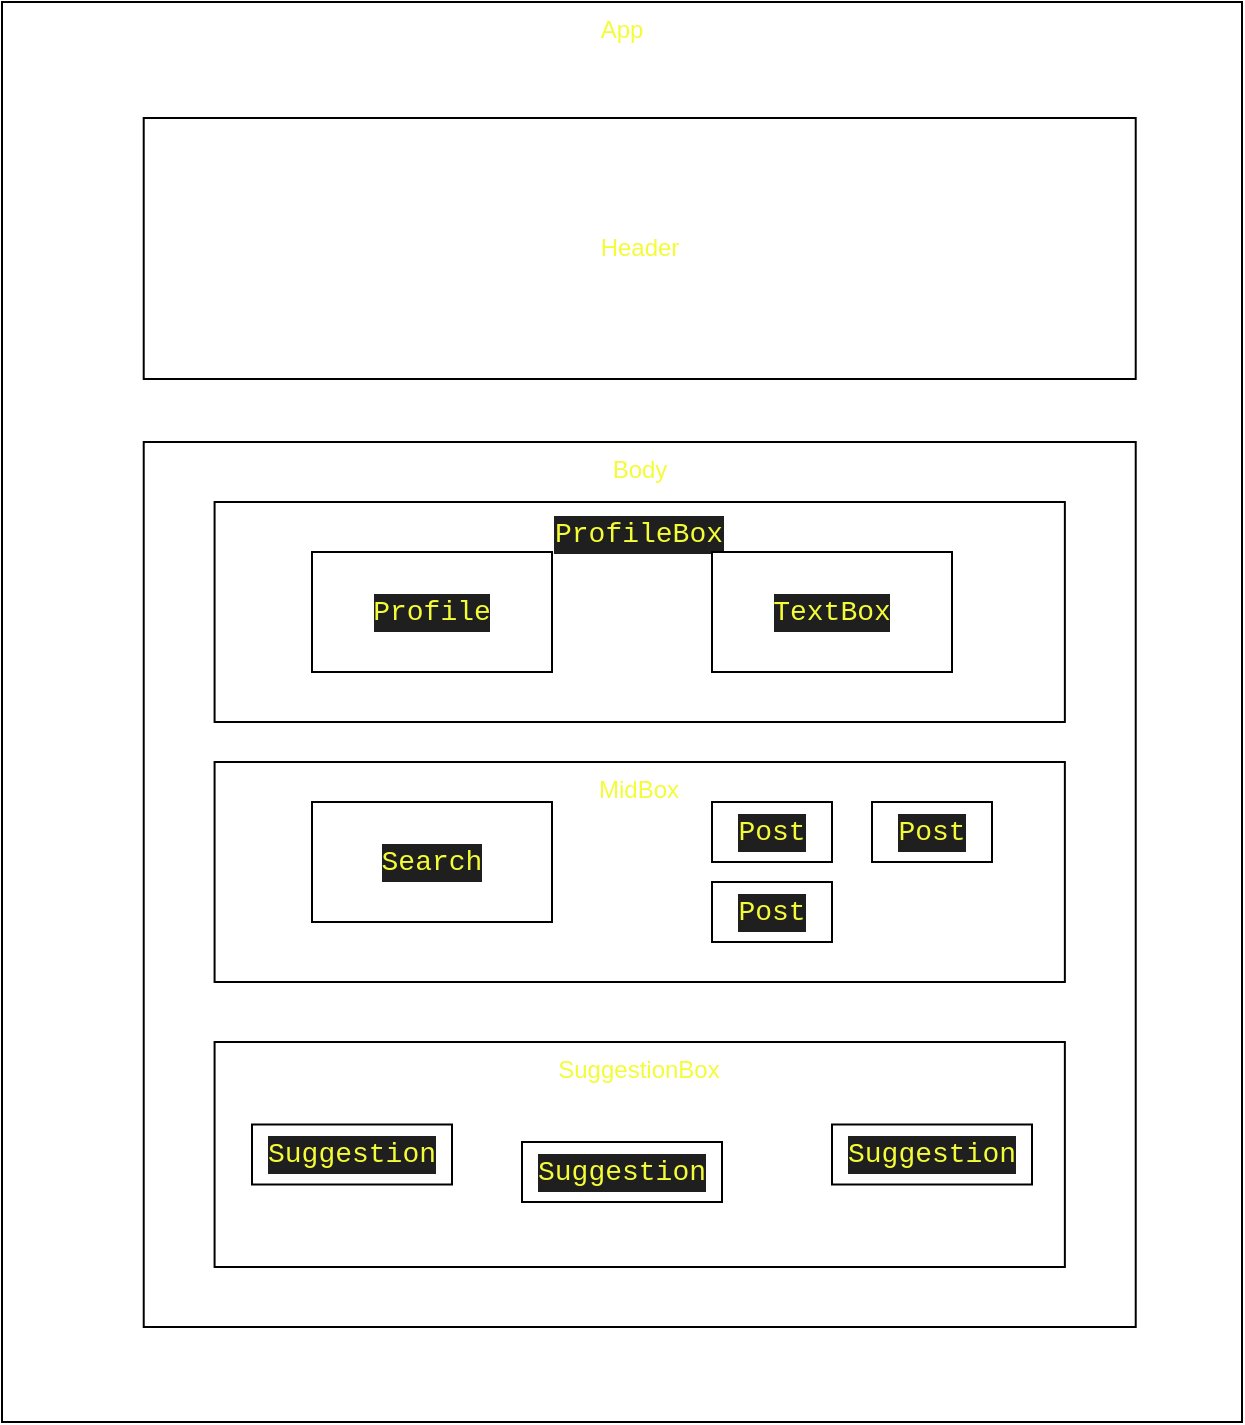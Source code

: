 <mxfile>
    <diagram id="U6cqAAibf5GgHFuO7uV2" name="Page-1">
        <mxGraphModel dx="990" dy="653" grid="1" gridSize="10" guides="1" tooltips="1" connect="1" arrows="1" fold="1" page="1" pageScale="1" pageWidth="850" pageHeight="1100" math="0" shadow="0">
            <root>
                <mxCell id="0"/>
                <mxCell id="1" parent="0"/>
                <mxCell id="2" value="App" style="rounded=0;whiteSpace=wrap;html=1;verticalAlign=top;container=0;fontColor=#f4fb37;" vertex="1" parent="1">
                    <mxGeometry x="115" y="120" width="620" height="710" as="geometry"/>
                </mxCell>
                <mxCell id="3" value="Header" style="rounded=0;whiteSpace=wrap;html=1;verticalAlign=middle;container=0;fontColor=#f4fb37;" vertex="1" parent="1">
                    <mxGeometry x="185.857" y="178" width="496" height="130.5" as="geometry"/>
                </mxCell>
                <mxCell id="4" value="Body" style="rounded=0;whiteSpace=wrap;html=1;verticalAlign=top;container=0;fontColor=#f4fb37;" vertex="1" parent="1">
                    <mxGeometry x="185.86" y="340" width="496" height="442.5" as="geometry"/>
                </mxCell>
                <mxCell id="5" value="&lt;div style=&quot;background-color: rgb(31, 31, 31); font-family: Consolas, &amp;quot;Courier New&amp;quot;, monospace; font-size: 14px; line-height: 19px;&quot;&gt;&lt;span style=&quot;&quot;&gt;ProfileBox&lt;/span&gt;&lt;/div&gt;" style="rounded=0;whiteSpace=wrap;html=1;container=0;horizontal=1;verticalAlign=top;fontColor=#f4fb37;" vertex="1" parent="1">
                    <mxGeometry x="221.29" y="370" width="425.14" height="110" as="geometry"/>
                </mxCell>
                <mxCell id="6" value="MidBox" style="rounded=0;whiteSpace=wrap;html=1;container=0;verticalAlign=top;fontColor=#f4fb37;" vertex="1" parent="1">
                    <mxGeometry x="221.29" y="500" width="425.14" height="110" as="geometry"/>
                </mxCell>
                <mxCell id="7" value="SuggestionBox" style="rounded=0;whiteSpace=wrap;html=1;container=0;verticalAlign=top;fontColor=#f4fb37;" vertex="1" parent="1">
                    <mxGeometry x="221.29" y="640" width="425.14" height="112.5" as="geometry"/>
                </mxCell>
                <mxCell id="11" value="&lt;div style=&quot;background-color: rgb(31, 31, 31); font-family: Consolas, &amp;quot;Courier New&amp;quot;, monospace; font-size: 14px; line-height: 19px;&quot;&gt;&lt;span style=&quot;&quot;&gt;Profile&lt;/span&gt;&lt;/div&gt;" style="rounded=0;whiteSpace=wrap;html=1;fontColor=#f4fb37;" vertex="1" parent="1">
                    <mxGeometry x="270" y="395" width="120" height="60" as="geometry"/>
                </mxCell>
                <mxCell id="12" value="&lt;div style=&quot;background-color: rgb(31, 31, 31); font-family: Consolas, &amp;quot;Courier New&amp;quot;, monospace; font-size: 14px; line-height: 19px;&quot;&gt;&lt;span style=&quot;&quot;&gt;TextBox&lt;/span&gt;&lt;/div&gt;" style="rounded=0;whiteSpace=wrap;html=1;fontColor=#f4fb37;" vertex="1" parent="1">
                    <mxGeometry x="470" y="395" width="120" height="60" as="geometry"/>
                </mxCell>
                <mxCell id="13" value="&lt;div style=&quot;background-color: rgb(31, 31, 31); font-family: Consolas, &amp;quot;Courier New&amp;quot;, monospace; font-size: 14px; line-height: 19px;&quot;&gt;&lt;span style=&quot;&quot;&gt;Search&lt;/span&gt;&lt;/div&gt;" style="rounded=0;whiteSpace=wrap;html=1;fontColor=#f4fb37;" vertex="1" parent="1">
                    <mxGeometry x="270" y="520" width="120" height="60" as="geometry"/>
                </mxCell>
                <mxCell id="14" value="&lt;div style=&quot;background-color: rgb(31, 31, 31); font-family: Consolas, &amp;quot;Courier New&amp;quot;, monospace; font-size: 14px; line-height: 19px;&quot;&gt;&lt;span style=&quot;&quot;&gt;Post&lt;/span&gt;&lt;/div&gt;" style="rounded=0;whiteSpace=wrap;html=1;fontColor=#f4fb37;" vertex="1" parent="1">
                    <mxGeometry x="470" y="520" width="60" height="30" as="geometry"/>
                </mxCell>
                <mxCell id="15" value="&lt;div style=&quot;background-color: rgb(31, 31, 31); font-family: Consolas, &amp;quot;Courier New&amp;quot;, monospace; font-size: 14px; line-height: 19px;&quot;&gt;&lt;span style=&quot;&quot;&gt;Post&lt;/span&gt;&lt;/div&gt;" style="rounded=0;whiteSpace=wrap;html=1;fontColor=#f4fb37;" vertex="1" parent="1">
                    <mxGeometry x="470" y="560" width="60" height="30" as="geometry"/>
                </mxCell>
                <mxCell id="16" value="&lt;div style=&quot;background-color: rgb(31, 31, 31); font-family: Consolas, &amp;quot;Courier New&amp;quot;, monospace; font-size: 14px; line-height: 19px;&quot;&gt;&lt;span style=&quot;&quot;&gt;Post&lt;/span&gt;&lt;/div&gt;" style="rounded=0;whiteSpace=wrap;html=1;fontColor=#f4fb37;" vertex="1" parent="1">
                    <mxGeometry x="550" y="520" width="60" height="30" as="geometry"/>
                </mxCell>
                <mxCell id="17" value="&lt;div style=&quot;background-color: rgb(31, 31, 31); font-family: Consolas, &amp;quot;Courier New&amp;quot;, monospace; font-size: 14px; line-height: 19px;&quot;&gt;&lt;div style=&quot;line-height: 19px;&quot;&gt;&lt;span style=&quot;&quot;&gt;Suggestion&lt;/span&gt;&lt;/div&gt;&lt;/div&gt;" style="rounded=0;whiteSpace=wrap;html=1;fontColor=#f4fb37;" vertex="1" parent="1">
                    <mxGeometry x="240" y="681.25" width="100" height="30" as="geometry"/>
                </mxCell>
                <mxCell id="18" value="&lt;div style=&quot;background-color: rgb(31, 31, 31); font-family: Consolas, &amp;quot;Courier New&amp;quot;, monospace; font-size: 14px; line-height: 19px;&quot;&gt;&lt;div style=&quot;line-height: 19px;&quot;&gt;&lt;span style=&quot;&quot;&gt;Suggestion&lt;/span&gt;&lt;/div&gt;&lt;/div&gt;" style="rounded=0;whiteSpace=wrap;html=1;fontColor=#f4fb37;" vertex="1" parent="1">
                    <mxGeometry x="375" y="690" width="100" height="30" as="geometry"/>
                </mxCell>
                <mxCell id="19" value="&lt;div style=&quot;background-color: rgb(31, 31, 31); font-family: Consolas, &amp;quot;Courier New&amp;quot;, monospace; font-size: 14px; line-height: 19px;&quot;&gt;&lt;div style=&quot;line-height: 19px;&quot;&gt;&lt;span style=&quot;&quot;&gt;Suggestion&lt;/span&gt;&lt;/div&gt;&lt;/div&gt;" style="rounded=0;whiteSpace=wrap;html=1;fontColor=#f4fb37;" vertex="1" parent="1">
                    <mxGeometry x="530" y="681.25" width="100" height="30" as="geometry"/>
                </mxCell>
            </root>
        </mxGraphModel>
    </diagram>
</mxfile>